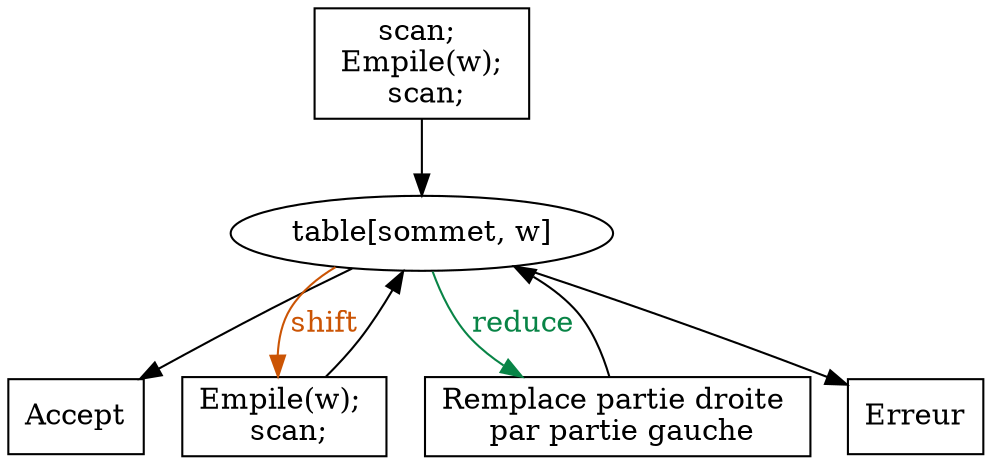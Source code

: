 digraph G {
1 [shape=rectangle, label="scan; \n Empile(w); \n scan;"];
2 [label="table[sommet, w]"]
3 [shape=rectangle, label="Accept"]
4 [shape=rectangle, label="Empile(w); \n scan;"]
5 [shape=rectangle, label="Remplace partie droite \n par partie gauche" ]
6 [shape=rectangle, label="Erreur"]
1 -> 2;
2 -> {3, 6};
2 ->  5 [label=<<font color="#088446">reduce</font>>, color="#088446"];
2 -> 4 [label=<<font color="#CB5404">shift</font>>, color="#CB5404"];
4 -> 2;
5 -> 2;
}

